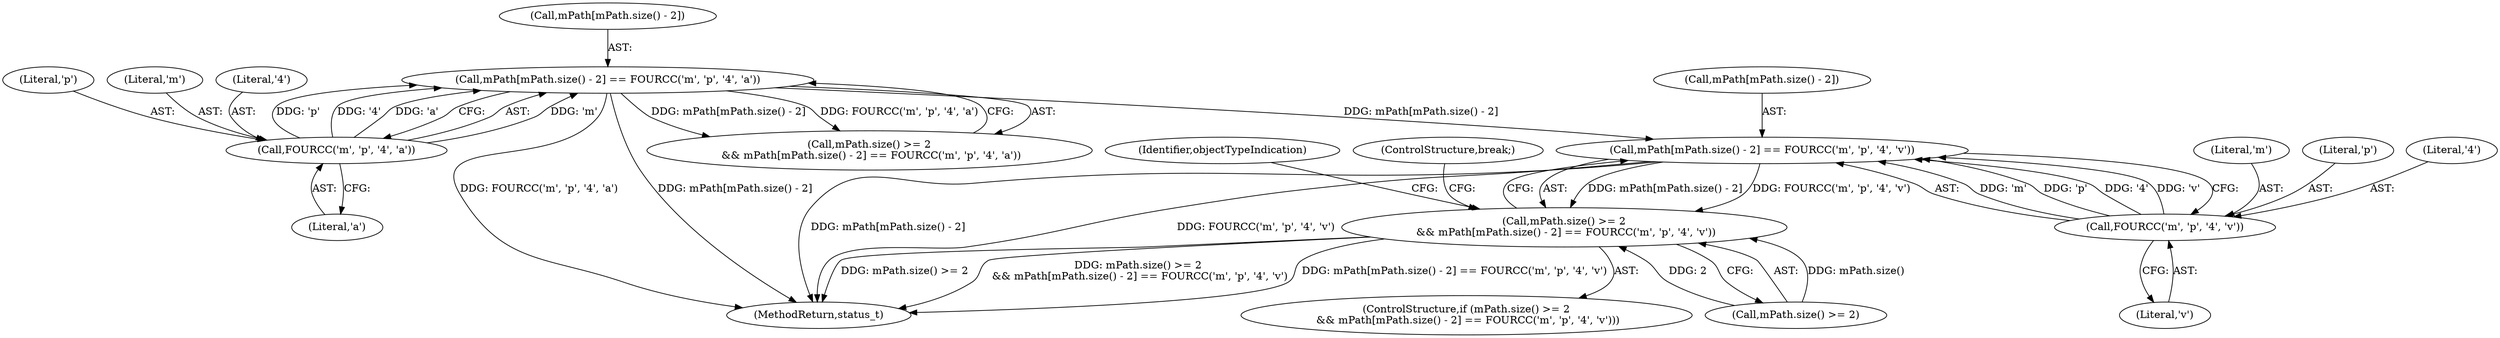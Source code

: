 digraph "0_Android_f81038006b4c59a5a148dcad887371206033c28f_2@array" {
"1002347" [label="(Call,mPath[mPath.size() - 2] == FOURCC('m', 'p', '4', 'v'))"];
"1002312" [label="(Call,mPath[mPath.size() - 2] == FOURCC('m', 'p', '4', 'a'))"];
"1002318" [label="(Call,FOURCC('m', 'p', '4', 'a'))"];
"1002353" [label="(Call,FOURCC('m', 'p', '4', 'v'))"];
"1002343" [label="(Call,mPath.size() >= 2\n && mPath[mPath.size() - 2] == FOURCC('m', 'p', '4', 'v'))"];
"1002348" [label="(Call,mPath[mPath.size() - 2])"];
"1002365" [label="(Identifier,objectTypeIndication)"];
"1002320" [label="(Literal,'p')"];
"1002343" [label="(Call,mPath.size() >= 2\n && mPath[mPath.size() - 2] == FOURCC('m', 'p', '4', 'v'))"];
"1003289" [label="(MethodReturn,status_t)"];
"1002355" [label="(Literal,'p')"];
"1002356" [label="(Literal,'4')"];
"1002312" [label="(Call,mPath[mPath.size() - 2] == FOURCC('m', 'p', '4', 'a'))"];
"1002313" [label="(Call,mPath[mPath.size() - 2])"];
"1002322" [label="(Literal,'a')"];
"1002319" [label="(Literal,'m')"];
"1002308" [label="(Call,mPath.size() >= 2\n && mPath[mPath.size() - 2] == FOURCC('m', 'p', '4', 'a'))"];
"1002347" [label="(Call,mPath[mPath.size() - 2] == FOURCC('m', 'p', '4', 'v'))"];
"1002354" [label="(Literal,'m')"];
"1002344" [label="(Call,mPath.size() >= 2)"];
"1002321" [label="(Literal,'4')"];
"1002318" [label="(Call,FOURCC('m', 'p', '4', 'a'))"];
"1002380" [label="(ControlStructure,break;)"];
"1002357" [label="(Literal,'v')"];
"1002353" [label="(Call,FOURCC('m', 'p', '4', 'v'))"];
"1002342" [label="(ControlStructure,if (mPath.size() >= 2\n && mPath[mPath.size() - 2] == FOURCC('m', 'p', '4', 'v')))"];
"1002347" -> "1002343"  [label="AST: "];
"1002347" -> "1002353"  [label="CFG: "];
"1002348" -> "1002347"  [label="AST: "];
"1002353" -> "1002347"  [label="AST: "];
"1002343" -> "1002347"  [label="CFG: "];
"1002347" -> "1003289"  [label="DDG: mPath[mPath.size() - 2]"];
"1002347" -> "1003289"  [label="DDG: FOURCC('m', 'p', '4', 'v')"];
"1002347" -> "1002343"  [label="DDG: mPath[mPath.size() - 2]"];
"1002347" -> "1002343"  [label="DDG: FOURCC('m', 'p', '4', 'v')"];
"1002312" -> "1002347"  [label="DDG: mPath[mPath.size() - 2]"];
"1002353" -> "1002347"  [label="DDG: 'm'"];
"1002353" -> "1002347"  [label="DDG: 'p'"];
"1002353" -> "1002347"  [label="DDG: '4'"];
"1002353" -> "1002347"  [label="DDG: 'v'"];
"1002312" -> "1002308"  [label="AST: "];
"1002312" -> "1002318"  [label="CFG: "];
"1002313" -> "1002312"  [label="AST: "];
"1002318" -> "1002312"  [label="AST: "];
"1002308" -> "1002312"  [label="CFG: "];
"1002312" -> "1003289"  [label="DDG: FOURCC('m', 'p', '4', 'a')"];
"1002312" -> "1003289"  [label="DDG: mPath[mPath.size() - 2]"];
"1002312" -> "1002308"  [label="DDG: mPath[mPath.size() - 2]"];
"1002312" -> "1002308"  [label="DDG: FOURCC('m', 'p', '4', 'a')"];
"1002318" -> "1002312"  [label="DDG: 'm'"];
"1002318" -> "1002312"  [label="DDG: 'p'"];
"1002318" -> "1002312"  [label="DDG: '4'"];
"1002318" -> "1002312"  [label="DDG: 'a'"];
"1002318" -> "1002322"  [label="CFG: "];
"1002319" -> "1002318"  [label="AST: "];
"1002320" -> "1002318"  [label="AST: "];
"1002321" -> "1002318"  [label="AST: "];
"1002322" -> "1002318"  [label="AST: "];
"1002353" -> "1002357"  [label="CFG: "];
"1002354" -> "1002353"  [label="AST: "];
"1002355" -> "1002353"  [label="AST: "];
"1002356" -> "1002353"  [label="AST: "];
"1002357" -> "1002353"  [label="AST: "];
"1002343" -> "1002342"  [label="AST: "];
"1002343" -> "1002344"  [label="CFG: "];
"1002344" -> "1002343"  [label="AST: "];
"1002365" -> "1002343"  [label="CFG: "];
"1002380" -> "1002343"  [label="CFG: "];
"1002343" -> "1003289"  [label="DDG: mPath.size() >= 2\n && mPath[mPath.size() - 2] == FOURCC('m', 'p', '4', 'v')"];
"1002343" -> "1003289"  [label="DDG: mPath[mPath.size() - 2] == FOURCC('m', 'p', '4', 'v')"];
"1002343" -> "1003289"  [label="DDG: mPath.size() >= 2"];
"1002344" -> "1002343"  [label="DDG: mPath.size()"];
"1002344" -> "1002343"  [label="DDG: 2"];
}
